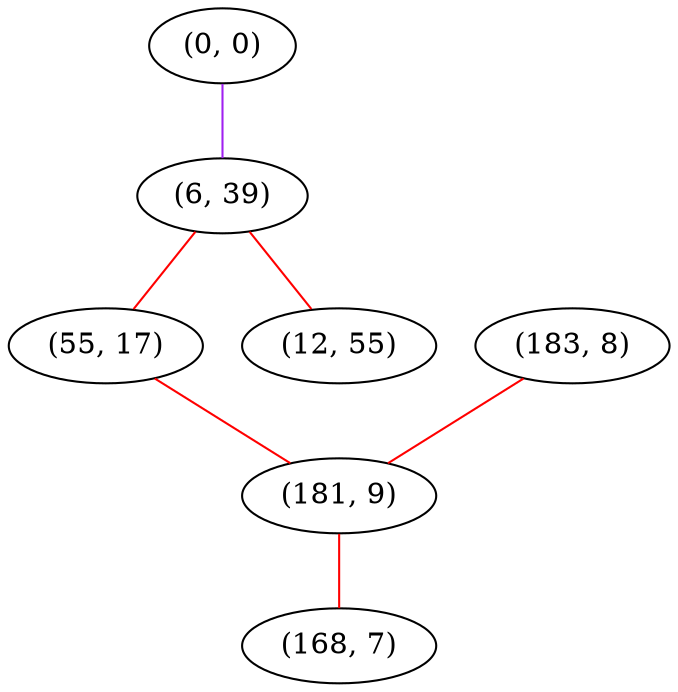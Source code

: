 graph "" {
"(0, 0)";
"(6, 39)";
"(55, 17)";
"(183, 8)";
"(181, 9)";
"(168, 7)";
"(12, 55)";
"(0, 0)" -- "(6, 39)"  [color=purple, key=0, weight=4];
"(6, 39)" -- "(12, 55)"  [color=red, key=0, weight=1];
"(6, 39)" -- "(55, 17)"  [color=red, key=0, weight=1];
"(55, 17)" -- "(181, 9)"  [color=red, key=0, weight=1];
"(183, 8)" -- "(181, 9)"  [color=red, key=0, weight=1];
"(181, 9)" -- "(168, 7)"  [color=red, key=0, weight=1];
}
